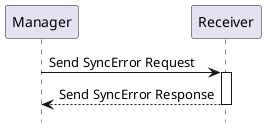 @startuml

hide footbox

participant "Manager" as Manager
participant "Receiver" as Receiver

Manager->Receiver: Send SyncError Request
activate Receiver
Receiver-->Manager: Send SyncError Response
deactivate Receiver

@enduml
